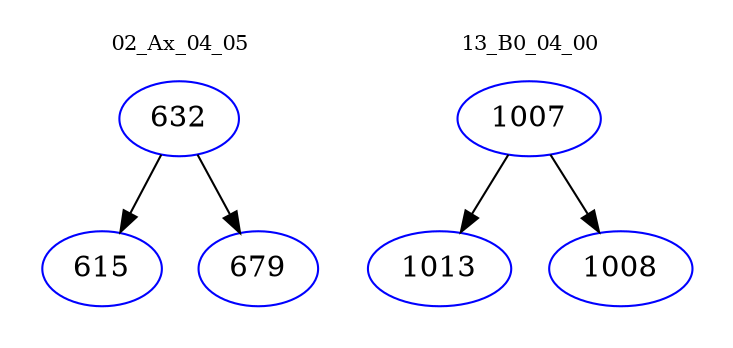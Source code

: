 digraph{
subgraph cluster_0 {
color = white
label = "02_Ax_04_05";
fontsize=10;
T0_632 [label="632", color="blue"]
T0_632 -> T0_615 [color="black"]
T0_615 [label="615", color="blue"]
T0_632 -> T0_679 [color="black"]
T0_679 [label="679", color="blue"]
}
subgraph cluster_1 {
color = white
label = "13_B0_04_00";
fontsize=10;
T1_1007 [label="1007", color="blue"]
T1_1007 -> T1_1013 [color="black"]
T1_1013 [label="1013", color="blue"]
T1_1007 -> T1_1008 [color="black"]
T1_1008 [label="1008", color="blue"]
}
}
